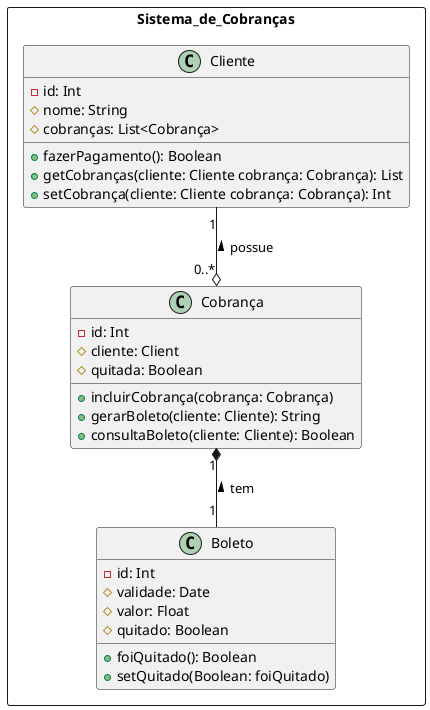 @startuml sisDeCobrança
  package Sistema_de_Cobranças <<rectangle>> {

    class Cliente {
      - id: Int
      # nome: String
      # cobranças: List<Cobrança>
      + fazerPagamento(): Boolean
      + getCobranças(cliente: Cliente cobrança: Cobrança): List 
      + setCobrança(cliente: Cliente cobrança: Cobrança): Int
    }

    class Cobrança {
      - id: Int
      # cliente: Client
      # quitada: Boolean
      + incluirCobrança(cobrança: Cobrança)
      + gerarBoleto(cliente: Cliente): String
      + consultaBoleto(cliente: Cliente): Boolean
    }

    class Boleto {
      - id: Int
      # validade: Date
      # valor: Float
      # quitado: Boolean
      + foiQuitado(): Boolean
      + setQuitado(Boolean: foiQuitado)
    }

    ' interface PagarBoleto <<interface>> {
    '   + fazerPagamento()
    ' }

    ' abstract class InformaçãoDoBoleto <<abstract>> {
    '   + informaStatusDoBoleto()
    ' }

    ' interface FazerCobrança <<interface>> {
    '   + consultaBoleto(): Boolean
    '   + informaStatusDoBoleto()
    ' }

    Cliente "1" --o "0..*" Cobrança: < possue 
    Cobrança "1" *-- "1" Boleto: < tem
    ' Boleto <|-- InformaçãoDoBoleto
    ' PagarBoleto <.. InformaçãoDoBoleto: depedência
    ' Cliente ..|> PagarBoleto: realização
    ' Cobrança ..|> FazerCobrança: realização
    ' FazerCobrança ..> InformaçãoDoBoleto: depedência
  }
@enduml
